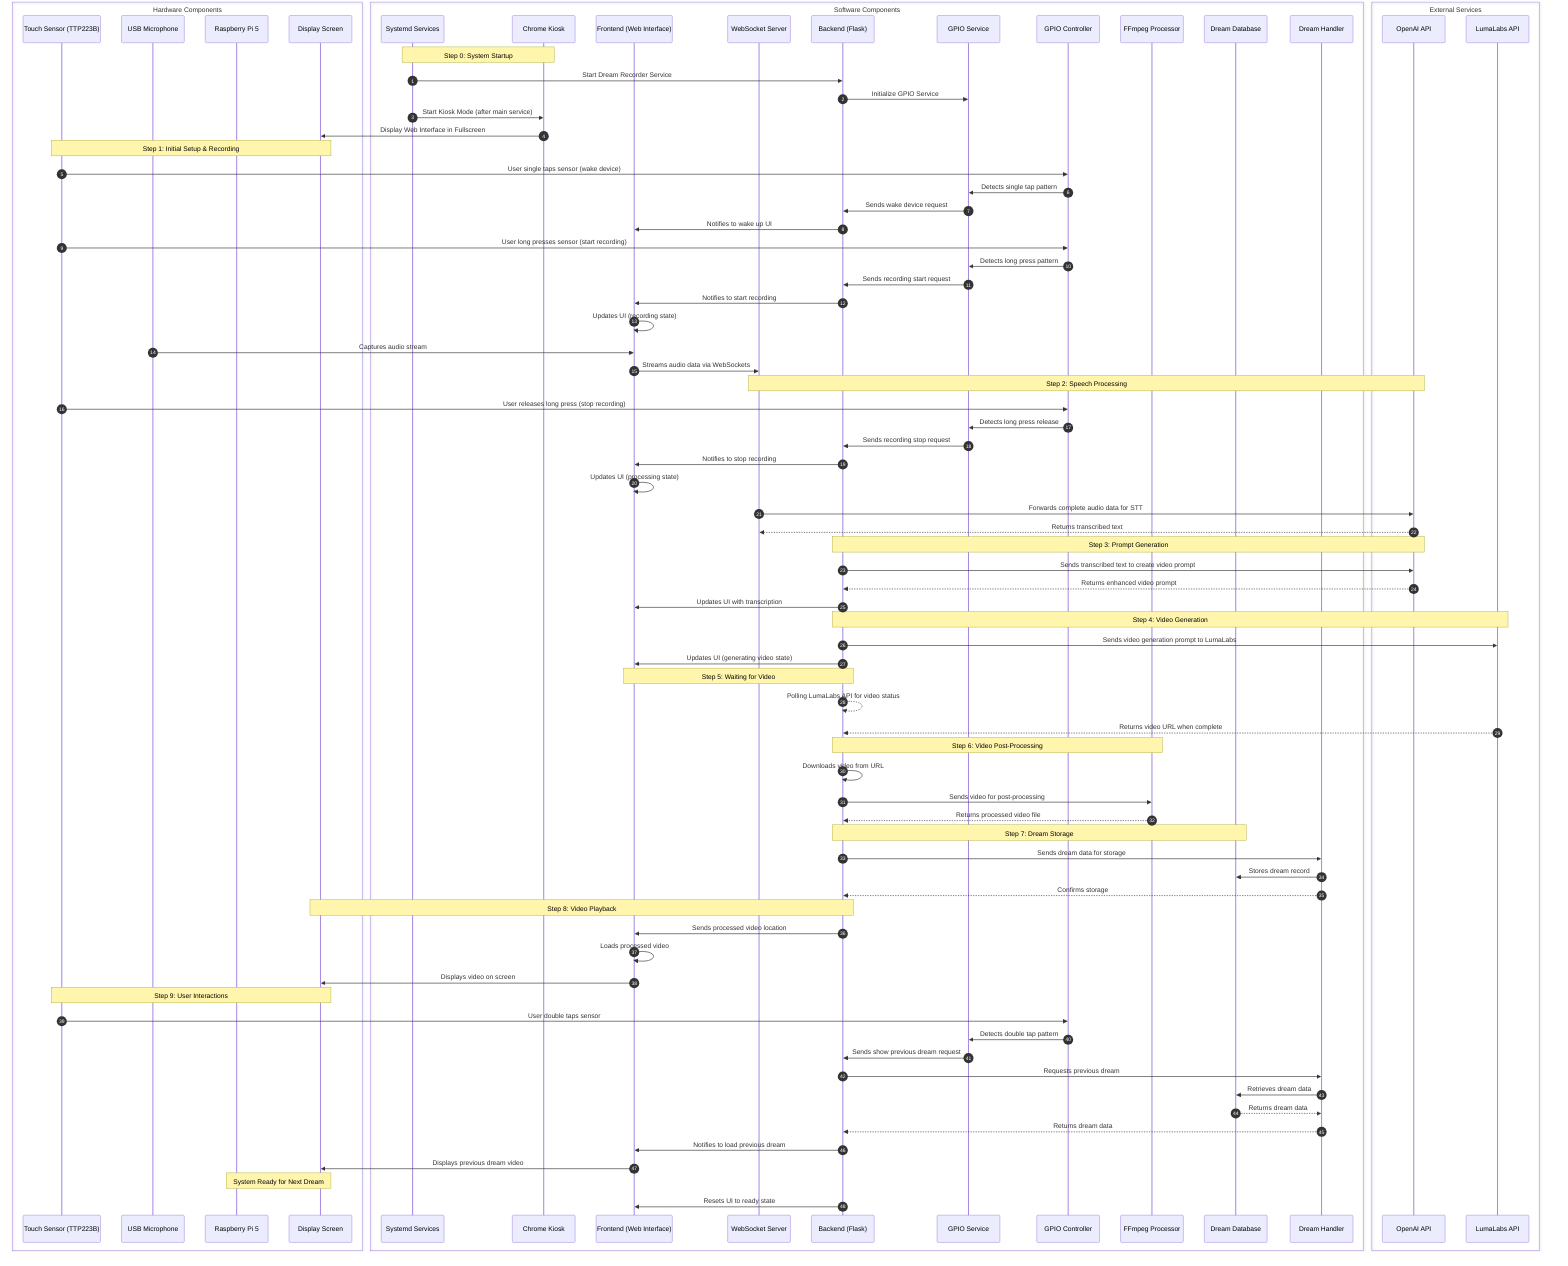 sequenceDiagram
    autonumber
    
    box Hardware Components
        participant TS as Touch Sensor (TTP223B)
        participant MIC as USB Microphone
        participant RPI as Raspberry Pi 5
        participant SCRN as Display Screen
    end
    
    box Software Components
        participant SYSTEMD as Systemd Services
        participant CHROME as Chrome Kiosk
        participant FE as Frontend (Web Interface)
        participant WS as WebSocket Server
        participant BE as Backend (Flask)
        participant GPIO_SVC as GPIO Service
        participant GP as GPIO Controller
        participant FFMPEG as FFmpeg Processor
        participant DB as Dream Database
        participant DH as Dream Handler
    end
    
    box External Services
        participant OpenAI as OpenAI API
        participant LL as LumaLabs API
    end
    
    Note over SYSTEMD,CHROME: Step 0: System Startup
    SYSTEMD ->> BE: Start Dream Recorder Service
    BE ->> GPIO_SVC: Initialize GPIO Service
    SYSTEMD ->> CHROME: Start Kiosk Mode (after main service)
    CHROME ->> SCRN: Display Web Interface in Fullscreen
    
    Note over TS,SCRN: Step 1: Initial Setup & Recording
    TS ->> GP: User single taps sensor (wake device)
    GP ->> GPIO_SVC: Detects single tap pattern
    GPIO_SVC ->> BE: Sends wake device request
    BE ->> FE: Notifies to wake up UI
    
    TS ->> GP: User long presses sensor (start recording)
    GP ->> GPIO_SVC: Detects long press pattern
    GPIO_SVC ->> BE: Sends recording start request
    BE ->> FE: Notifies to start recording
    FE ->> FE: Updates UI (recording state)
    MIC ->> FE: Captures audio stream
    FE ->> WS: Streams audio data via WebSockets
    
    Note over WS,OpenAI: Step 2: Speech Processing
    TS ->> GP: User releases long press (stop recording)
    GP ->> GPIO_SVC: Detects long press release
    GPIO_SVC ->> BE: Sends recording stop request
    BE ->> FE: Notifies to stop recording
    FE ->> FE: Updates UI (processing state)
    WS ->> OpenAI: Forwards complete audio data for STT
    OpenAI -->> WS: Returns transcribed text
    
    Note over BE,OpenAI: Step 3: Prompt Generation
    BE ->> OpenAI: Sends transcribed text to create video prompt
    OpenAI -->> BE: Returns enhanced video prompt
    BE ->> FE: Updates UI with transcription
    
    Note over BE,LL: Step 4: Video Generation
    BE ->> LL: Sends video generation prompt to LumaLabs
    BE ->> FE: Updates UI (generating video state)
    
    Note over BE,FE: Step 5: Waiting for Video
    BE -->> BE: Polling LumaLabs API for video status
    LL -->> BE: Returns video URL when complete
    
    Note over BE,FFMPEG: Step 6: Video Post-Processing
    BE ->> BE: Downloads video from URL
    BE ->> FFMPEG: Sends video for post-processing
    FFMPEG -->> BE: Returns processed video file
    
    Note over BE,DB: Step 7: Dream Storage
    BE ->> DH: Sends dream data for storage
    DH ->> DB: Stores dream record
    DH -->> BE: Confirms storage
    
    Note over BE,SCRN: Step 8: Video Playback
    BE ->> FE: Sends processed video location
    FE ->> FE: Loads processed video
    FE ->> SCRN: Displays video on screen
    
    Note over TS,SCRN: Step 9: User Interactions
    TS ->> GP: User double taps sensor
    GP ->> GPIO_SVC: Detects double tap pattern
    GPIO_SVC ->> BE: Sends show previous dream request
    BE ->> DH: Requests previous dream
    DH ->> DB: Retrieves dream data
    DB -->> DH: Returns dream data
    DH -->> BE: Returns dream data
    BE ->> FE: Notifies to load previous dream
    FE ->> SCRN: Displays previous dream video
    
    Note over RPI,SCRN: System Ready for Next Dream
    BE ->> FE: Resets UI to ready state
